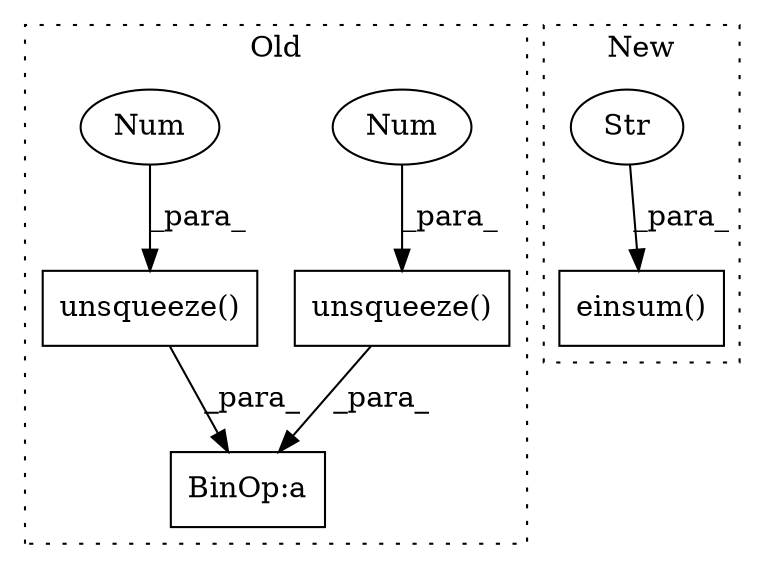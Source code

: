 digraph G {
subgraph cluster0 {
1 [label="unsqueeze()" a="75" s="6107,6121" l="12,1" shape="box"];
4 [label="Num" a="76" s="6119" l="2" shape="ellipse"];
5 [label="BinOp:a" a="82" s="6104" l="3" shape="box"];
6 [label="unsqueeze()" a="75" s="6088,6103" l="14,1" shape="box"];
7 [label="Num" a="76" s="6102" l="1" shape="ellipse"];
label = "Old";
style="dotted";
}
subgraph cluster1 {
2 [label="einsum()" a="75" s="6500,6538" l="13,1" shape="box"];
3 [label="Str" a="66" s="6513" l="17" shape="ellipse"];
label = "New";
style="dotted";
}
1 -> 5 [label="_para_"];
3 -> 2 [label="_para_"];
4 -> 1 [label="_para_"];
6 -> 5 [label="_para_"];
7 -> 6 [label="_para_"];
}